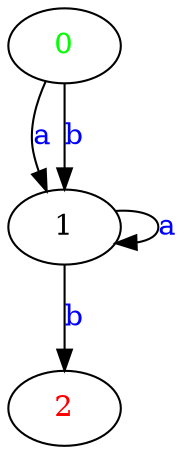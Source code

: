digraph G {
	"0"->"1"[ label=<<font color="blue">a</font>> ];
	"0"->"1"[ label=<<font color="blue">b</font>> ];
	"1"->"1"[ label=<<font color="blue">a</font>> ];
	"1"->"2"[ label=<<font color="blue">b</font>> ];
	"0" [ label=<<font color="green">0</font>> ];
	"1";
	"2" [ label=<<font color="red">2</font>> ];

}
